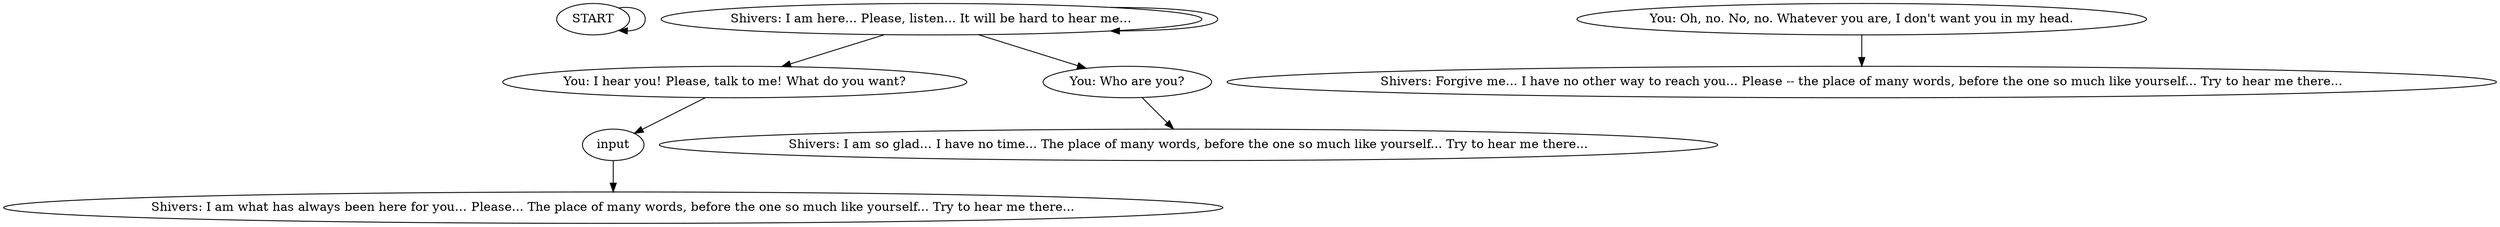 # PLAZA ORB / plazatilecoat
# This Shivers initiates the coat quest. It is an Easy check.
# ==================================================
digraph G {
	  0 [label="START"];
	  1 [label="input"];
	  2 [label="Shivers: I am so glad… I have no time... The place of many words, before the one so much like yourself... Try to hear me there..."];
	  3 [label="Shivers: I am what has always been here for you… Please... The place of many words, before the one so much like yourself... Try to hear me there..."];
	  4 [label="Shivers: I am here... Please, listen... It will be hard to hear me…"];
	  5 [label="You: I hear you! Please, talk to me! What do you want?"];
	  6 [label="You: Who are you?"];
	  7 [label="You: Oh, no. No, no. Whatever you are, I don't want you in my head."];
	  8 [label="Shivers: Forgive me... I have no other way to reach you... Please -- the place of many words, before the one so much like yourself... Try to hear me there..."];
	  0 -> 0
	  1 -> 3
	  4 -> 4
	  4 -> 5
	  4 -> 6
	  5 -> 1
	  6 -> 2
	  7 -> 8
}

